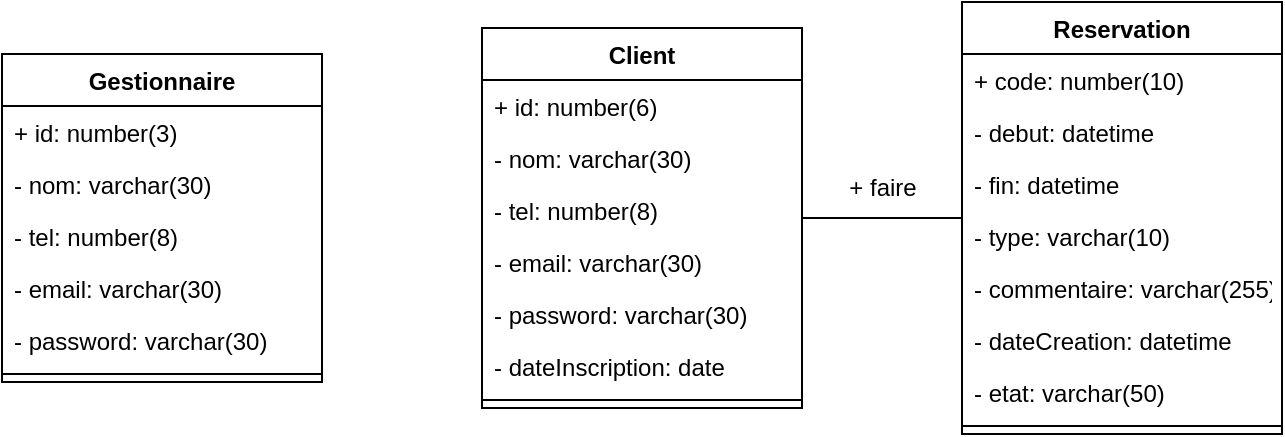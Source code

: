 <mxfile version="16.1.0" type="github">
  <diagram id="C5RBs43oDa-KdzZeNtuy" name="class diagram">
    <mxGraphModel dx="1102" dy="621" grid="1" gridSize="10" guides="1" tooltips="1" connect="1" arrows="1" fold="1" page="1" pageScale="1" pageWidth="827" pageHeight="1169" math="0" shadow="0">
      <root>
        <mxCell id="WIyWlLk6GJQsqaUBKTNV-0" />
        <mxCell id="WIyWlLk6GJQsqaUBKTNV-1" parent="WIyWlLk6GJQsqaUBKTNV-0" />
        <mxCell id="isnGYJDWgvOpfaBv6R8y-28" value="Client" style="swimlane;fontStyle=1;align=center;verticalAlign=top;childLayout=stackLayout;horizontal=1;startSize=26;horizontalStack=0;resizeParent=1;resizeParentMax=0;resizeLast=0;collapsible=1;marginBottom=0;" parent="WIyWlLk6GJQsqaUBKTNV-1" vertex="1">
          <mxGeometry x="320" y="360" width="160" height="190" as="geometry" />
        </mxCell>
        <mxCell id="isnGYJDWgvOpfaBv6R8y-38" value="+ id: number(6)" style="text;strokeColor=none;fillColor=none;align=left;verticalAlign=top;spacingLeft=4;spacingRight=4;overflow=hidden;rotatable=0;points=[[0,0.5],[1,0.5]];portConstraint=eastwest;" parent="isnGYJDWgvOpfaBv6R8y-28" vertex="1">
          <mxGeometry y="26" width="160" height="26" as="geometry" />
        </mxCell>
        <mxCell id="isnGYJDWgvOpfaBv6R8y-33" value="- nom: varchar(30)" style="text;strokeColor=none;fillColor=none;align=left;verticalAlign=top;spacingLeft=4;spacingRight=4;overflow=hidden;rotatable=0;points=[[0,0.5],[1,0.5]];portConstraint=eastwest;" parent="isnGYJDWgvOpfaBv6R8y-28" vertex="1">
          <mxGeometry y="52" width="160" height="26" as="geometry" />
        </mxCell>
        <mxCell id="isnGYJDWgvOpfaBv6R8y-34" value="- tel: number(8)" style="text;strokeColor=none;fillColor=none;align=left;verticalAlign=top;spacingLeft=4;spacingRight=4;overflow=hidden;rotatable=0;points=[[0,0.5],[1,0.5]];portConstraint=eastwest;" parent="isnGYJDWgvOpfaBv6R8y-28" vertex="1">
          <mxGeometry y="78" width="160" height="26" as="geometry" />
        </mxCell>
        <mxCell id="isnGYJDWgvOpfaBv6R8y-35" value="- email: varchar(30)" style="text;strokeColor=none;fillColor=none;align=left;verticalAlign=top;spacingLeft=4;spacingRight=4;overflow=hidden;rotatable=0;points=[[0,0.5],[1,0.5]];portConstraint=eastwest;" parent="isnGYJDWgvOpfaBv6R8y-28" vertex="1">
          <mxGeometry y="104" width="160" height="26" as="geometry" />
        </mxCell>
        <mxCell id="isnGYJDWgvOpfaBv6R8y-36" value="- password: varchar(30)" style="text;strokeColor=none;fillColor=none;align=left;verticalAlign=top;spacingLeft=4;spacingRight=4;overflow=hidden;rotatable=0;points=[[0,0.5],[1,0.5]];portConstraint=eastwest;" parent="isnGYJDWgvOpfaBv6R8y-28" vertex="1">
          <mxGeometry y="130" width="160" height="26" as="geometry" />
        </mxCell>
        <mxCell id="isnGYJDWgvOpfaBv6R8y-37" value="- dateInscription: date" style="text;strokeColor=none;fillColor=none;align=left;verticalAlign=top;spacingLeft=4;spacingRight=4;overflow=hidden;rotatable=0;points=[[0,0.5],[1,0.5]];portConstraint=eastwest;" parent="isnGYJDWgvOpfaBv6R8y-28" vertex="1">
          <mxGeometry y="156" width="160" height="26" as="geometry" />
        </mxCell>
        <mxCell id="isnGYJDWgvOpfaBv6R8y-30" value="" style="line;strokeWidth=1;fillColor=none;align=left;verticalAlign=middle;spacingTop=-1;spacingLeft=3;spacingRight=3;rotatable=0;labelPosition=right;points=[];portConstraint=eastwest;" parent="isnGYJDWgvOpfaBv6R8y-28" vertex="1">
          <mxGeometry y="182" width="160" height="8" as="geometry" />
        </mxCell>
        <mxCell id="isnGYJDWgvOpfaBv6R8y-39" value="Gestionnaire" style="swimlane;fontStyle=1;align=center;verticalAlign=top;childLayout=stackLayout;horizontal=1;startSize=26;horizontalStack=0;resizeParent=1;resizeParentMax=0;resizeLast=0;collapsible=1;marginBottom=0;" parent="WIyWlLk6GJQsqaUBKTNV-1" vertex="1">
          <mxGeometry x="80" y="373" width="160" height="164" as="geometry" />
        </mxCell>
        <mxCell id="isnGYJDWgvOpfaBv6R8y-40" value="+ id: number(3)" style="text;strokeColor=none;fillColor=none;align=left;verticalAlign=top;spacingLeft=4;spacingRight=4;overflow=hidden;rotatable=0;points=[[0,0.5],[1,0.5]];portConstraint=eastwest;" parent="isnGYJDWgvOpfaBv6R8y-39" vertex="1">
          <mxGeometry y="26" width="160" height="26" as="geometry" />
        </mxCell>
        <mxCell id="isnGYJDWgvOpfaBv6R8y-41" value="- nom: varchar(30)" style="text;strokeColor=none;fillColor=none;align=left;verticalAlign=top;spacingLeft=4;spacingRight=4;overflow=hidden;rotatable=0;points=[[0,0.5],[1,0.5]];portConstraint=eastwest;" parent="isnGYJDWgvOpfaBv6R8y-39" vertex="1">
          <mxGeometry y="52" width="160" height="26" as="geometry" />
        </mxCell>
        <mxCell id="isnGYJDWgvOpfaBv6R8y-42" value="- tel: number(8)" style="text;strokeColor=none;fillColor=none;align=left;verticalAlign=top;spacingLeft=4;spacingRight=4;overflow=hidden;rotatable=0;points=[[0,0.5],[1,0.5]];portConstraint=eastwest;" parent="isnGYJDWgvOpfaBv6R8y-39" vertex="1">
          <mxGeometry y="78" width="160" height="26" as="geometry" />
        </mxCell>
        <mxCell id="isnGYJDWgvOpfaBv6R8y-43" value="- email: varchar(30)" style="text;strokeColor=none;fillColor=none;align=left;verticalAlign=top;spacingLeft=4;spacingRight=4;overflow=hidden;rotatable=0;points=[[0,0.5],[1,0.5]];portConstraint=eastwest;" parent="isnGYJDWgvOpfaBv6R8y-39" vertex="1">
          <mxGeometry y="104" width="160" height="26" as="geometry" />
        </mxCell>
        <mxCell id="isnGYJDWgvOpfaBv6R8y-44" value="- password: varchar(30)" style="text;strokeColor=none;fillColor=none;align=left;verticalAlign=top;spacingLeft=4;spacingRight=4;overflow=hidden;rotatable=0;points=[[0,0.5],[1,0.5]];portConstraint=eastwest;" parent="isnGYJDWgvOpfaBv6R8y-39" vertex="1">
          <mxGeometry y="130" width="160" height="26" as="geometry" />
        </mxCell>
        <mxCell id="isnGYJDWgvOpfaBv6R8y-46" value="" style="line;strokeWidth=1;fillColor=none;align=left;verticalAlign=middle;spacingTop=-1;spacingLeft=3;spacingRight=3;rotatable=0;labelPosition=right;points=[];portConstraint=eastwest;" parent="isnGYJDWgvOpfaBv6R8y-39" vertex="1">
          <mxGeometry y="156" width="160" height="8" as="geometry" />
        </mxCell>
        <mxCell id="isnGYJDWgvOpfaBv6R8y-47" value="Reservation" style="swimlane;fontStyle=1;align=center;verticalAlign=top;childLayout=stackLayout;horizontal=1;startSize=26;horizontalStack=0;resizeParent=1;resizeParentMax=0;resizeLast=0;collapsible=1;marginBottom=0;" parent="WIyWlLk6GJQsqaUBKTNV-1" vertex="1">
          <mxGeometry x="560" y="347" width="160" height="216" as="geometry" />
        </mxCell>
        <mxCell id="isnGYJDWgvOpfaBv6R8y-48" value="+ code: number(10)" style="text;strokeColor=none;fillColor=none;align=left;verticalAlign=top;spacingLeft=4;spacingRight=4;overflow=hidden;rotatable=0;points=[[0,0.5],[1,0.5]];portConstraint=eastwest;" parent="isnGYJDWgvOpfaBv6R8y-47" vertex="1">
          <mxGeometry y="26" width="160" height="26" as="geometry" />
        </mxCell>
        <mxCell id="isnGYJDWgvOpfaBv6R8y-49" value="- debut: datetime" style="text;strokeColor=none;fillColor=none;align=left;verticalAlign=top;spacingLeft=4;spacingRight=4;overflow=hidden;rotatable=0;points=[[0,0.5],[1,0.5]];portConstraint=eastwest;" parent="isnGYJDWgvOpfaBv6R8y-47" vertex="1">
          <mxGeometry y="52" width="160" height="26" as="geometry" />
        </mxCell>
        <mxCell id="isnGYJDWgvOpfaBv6R8y-50" value="- fin: datetime" style="text;strokeColor=none;fillColor=none;align=left;verticalAlign=top;spacingLeft=4;spacingRight=4;overflow=hidden;rotatable=0;points=[[0,0.5],[1,0.5]];portConstraint=eastwest;" parent="isnGYJDWgvOpfaBv6R8y-47" vertex="1">
          <mxGeometry y="78" width="160" height="26" as="geometry" />
        </mxCell>
        <mxCell id="isnGYJDWgvOpfaBv6R8y-51" value="- type: varchar(10)" style="text;strokeColor=none;fillColor=none;align=left;verticalAlign=top;spacingLeft=4;spacingRight=4;overflow=hidden;rotatable=0;points=[[0,0.5],[1,0.5]];portConstraint=eastwest;" parent="isnGYJDWgvOpfaBv6R8y-47" vertex="1">
          <mxGeometry y="104" width="160" height="26" as="geometry" />
        </mxCell>
        <mxCell id="isnGYJDWgvOpfaBv6R8y-52" value="- commentaire: varchar(255)" style="text;strokeColor=none;fillColor=none;align=left;verticalAlign=top;spacingLeft=4;spacingRight=4;overflow=hidden;rotatable=0;points=[[0,0.5],[1,0.5]];portConstraint=eastwest;" parent="isnGYJDWgvOpfaBv6R8y-47" vertex="1">
          <mxGeometry y="130" width="160" height="26" as="geometry" />
        </mxCell>
        <mxCell id="isnGYJDWgvOpfaBv6R8y-57" value="- dateCreation: datetime" style="text;strokeColor=none;fillColor=none;align=left;verticalAlign=top;spacingLeft=4;spacingRight=4;overflow=hidden;rotatable=0;points=[[0,0.5],[1,0.5]];portConstraint=eastwest;" parent="isnGYJDWgvOpfaBv6R8y-47" vertex="1">
          <mxGeometry y="156" width="160" height="26" as="geometry" />
        </mxCell>
        <mxCell id="TQgQBQkX2tVJTiYbzRsa-0" value="- etat: varchar(50)" style="text;strokeColor=none;fillColor=none;align=left;verticalAlign=top;spacingLeft=4;spacingRight=4;overflow=hidden;rotatable=0;points=[[0,0.5],[1,0.5]];portConstraint=eastwest;" vertex="1" parent="isnGYJDWgvOpfaBv6R8y-47">
          <mxGeometry y="182" width="160" height="26" as="geometry" />
        </mxCell>
        <mxCell id="isnGYJDWgvOpfaBv6R8y-54" value="" style="line;strokeWidth=1;fillColor=none;align=left;verticalAlign=middle;spacingTop=-1;spacingLeft=3;spacingRight=3;rotatable=0;labelPosition=right;points=[];portConstraint=eastwest;" parent="isnGYJDWgvOpfaBv6R8y-47" vertex="1">
          <mxGeometry y="208" width="160" height="8" as="geometry" />
        </mxCell>
        <mxCell id="isnGYJDWgvOpfaBv6R8y-55" style="edgeStyle=orthogonalEdgeStyle;rounded=0;orthogonalLoop=1;jettySize=auto;html=1;endArrow=none;endFill=0;" parent="WIyWlLk6GJQsqaUBKTNV-1" source="isnGYJDWgvOpfaBv6R8y-28" target="isnGYJDWgvOpfaBv6R8y-47" edge="1">
          <mxGeometry relative="1" as="geometry" />
        </mxCell>
        <mxCell id="isnGYJDWgvOpfaBv6R8y-56" value="+ faire" style="text;html=1;align=center;verticalAlign=middle;resizable=0;points=[];autosize=1;strokeColor=none;fillColor=none;" parent="WIyWlLk6GJQsqaUBKTNV-1" vertex="1">
          <mxGeometry x="495" y="430" width="50" height="20" as="geometry" />
        </mxCell>
      </root>
    </mxGraphModel>
  </diagram>
</mxfile>
